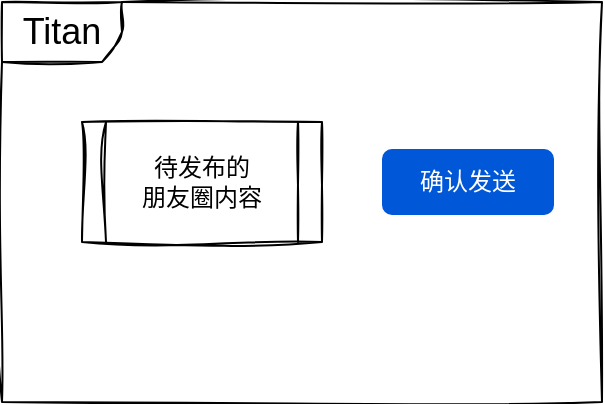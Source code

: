 <mxfile version="24.7.7">
  <diagram name="第 1 页" id="tCdG8bPiog5dzv9qi_tu">
    <mxGraphModel dx="1242" dy="785" grid="1" gridSize="10" guides="1" tooltips="1" connect="1" arrows="1" fold="1" page="1" pageScale="1" pageWidth="827" pageHeight="1169" math="0" shadow="0">
      <root>
        <mxCell id="0" />
        <mxCell id="1" parent="0" />
        <mxCell id="YncoGZfrOfIXqg6F_l0_-5" value="&lt;font style=&quot;font-size: 18px;&quot;&gt;Titan&lt;/font&gt;" style="shape=umlFrame;whiteSpace=wrap;html=1;pointerEvents=0;sketch=1;curveFitting=1;jiggle=2;" vertex="1" parent="1">
          <mxGeometry x="40" y="370" width="300" height="200" as="geometry" />
        </mxCell>
        <mxCell id="YncoGZfrOfIXqg6F_l0_-6" value="待发布的&lt;br&gt;朋友圈内容" style="shape=process;whiteSpace=wrap;html=1;backgroundOutline=1;sketch=1;curveFitting=1;jiggle=2;" vertex="1" parent="1">
          <mxGeometry x="80" y="430" width="120" height="60" as="geometry" />
        </mxCell>
        <mxCell id="YncoGZfrOfIXqg6F_l0_-7" value="确认发送" style="rounded=1;fillColor=#0057D8;strokeColor=none;html=1;whiteSpace=wrap;fontColor=#ffffff;align=center;verticalAlign=middle;fontStyle=0;fontSize=12;sketch=0;" vertex="1" parent="1">
          <mxGeometry x="230" y="443.5" width="86" height="33" as="geometry" />
        </mxCell>
      </root>
    </mxGraphModel>
  </diagram>
</mxfile>
